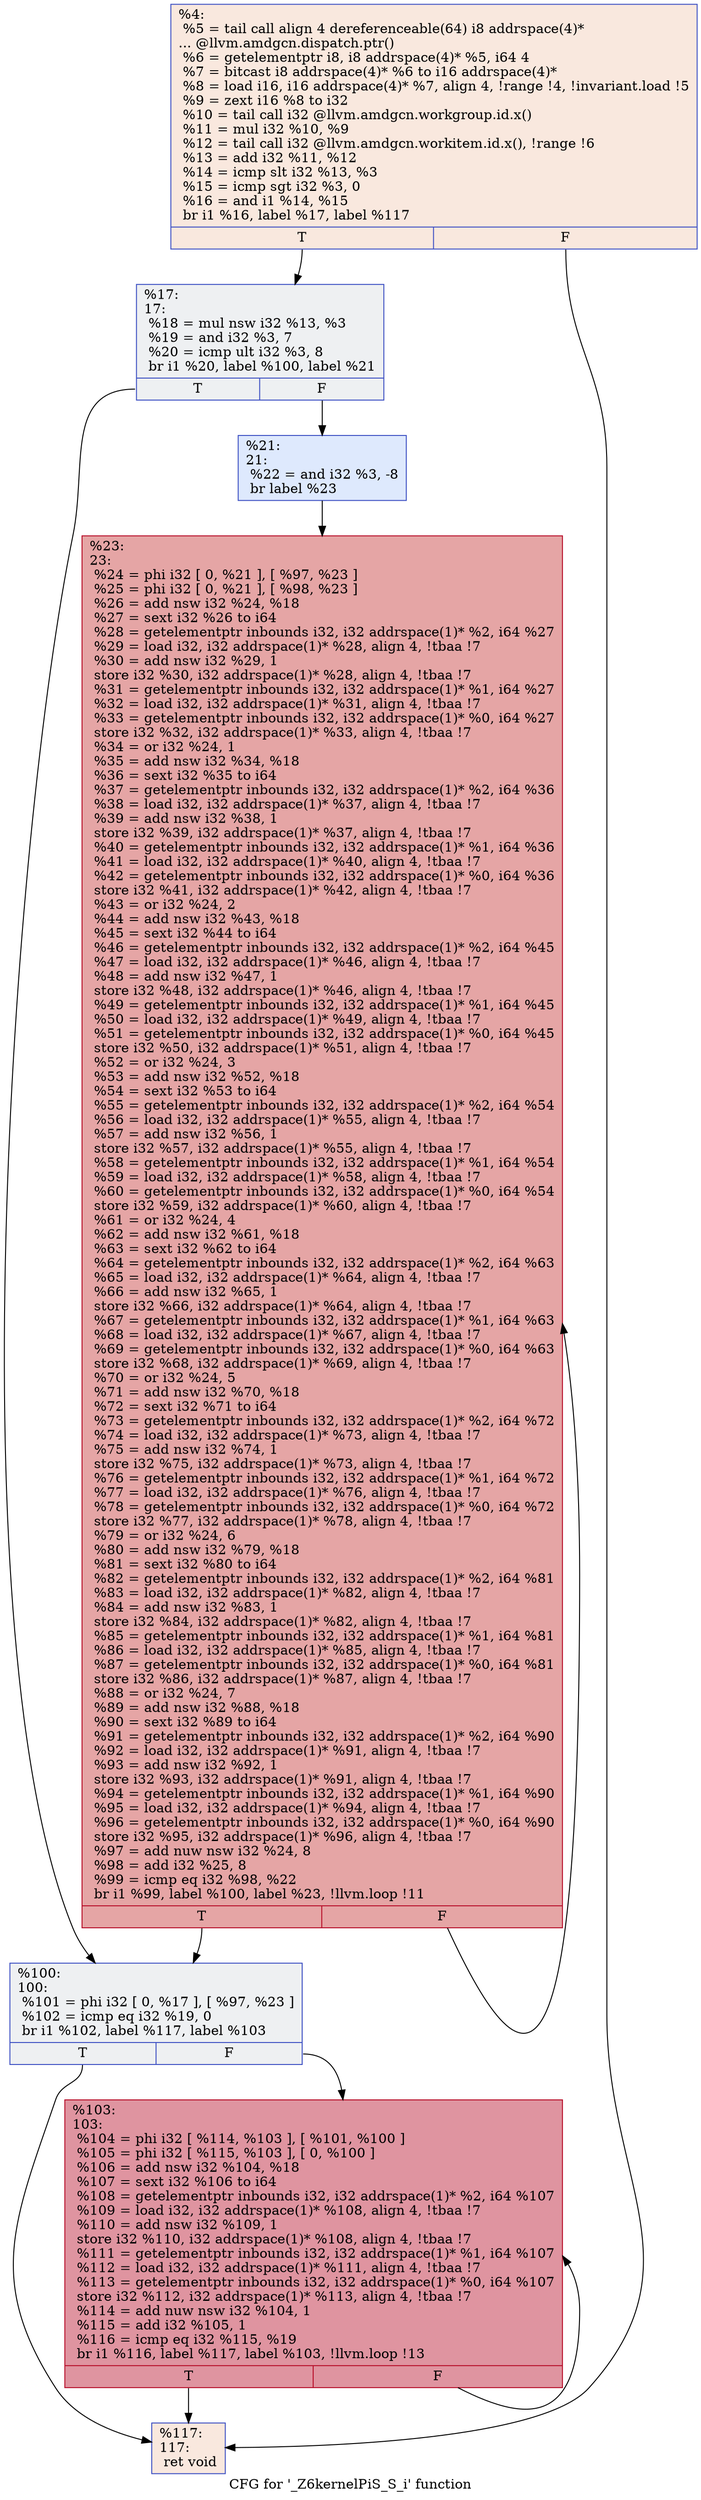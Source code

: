 digraph "CFG for '_Z6kernelPiS_S_i' function" {
	label="CFG for '_Z6kernelPiS_S_i' function";

	Node0x5c27620 [shape=record,color="#3d50c3ff", style=filled, fillcolor="#f2cab570",label="{%4:\l  %5 = tail call align 4 dereferenceable(64) i8 addrspace(4)*\l... @llvm.amdgcn.dispatch.ptr()\l  %6 = getelementptr i8, i8 addrspace(4)* %5, i64 4\l  %7 = bitcast i8 addrspace(4)* %6 to i16 addrspace(4)*\l  %8 = load i16, i16 addrspace(4)* %7, align 4, !range !4, !invariant.load !5\l  %9 = zext i16 %8 to i32\l  %10 = tail call i32 @llvm.amdgcn.workgroup.id.x()\l  %11 = mul i32 %10, %9\l  %12 = tail call i32 @llvm.amdgcn.workitem.id.x(), !range !6\l  %13 = add i32 %11, %12\l  %14 = icmp slt i32 %13, %3\l  %15 = icmp sgt i32 %3, 0\l  %16 = and i1 %14, %15\l  br i1 %16, label %17, label %117\l|{<s0>T|<s1>F}}"];
	Node0x5c27620:s0 -> Node0x5c28d60;
	Node0x5c27620:s1 -> Node0x5c29750;
	Node0x5c28d60 [shape=record,color="#3d50c3ff", style=filled, fillcolor="#d9dce170",label="{%17:\l17:                                               \l  %18 = mul nsw i32 %13, %3\l  %19 = and i32 %3, 7\l  %20 = icmp ult i32 %3, 8\l  br i1 %20, label %100, label %21\l|{<s0>T|<s1>F}}"];
	Node0x5c28d60:s0 -> Node0x5c29aa0;
	Node0x5c28d60:s1 -> Node0x5c29af0;
	Node0x5c29af0 [shape=record,color="#3d50c3ff", style=filled, fillcolor="#b5cdfa70",label="{%21:\l21:                                               \l  %22 = and i32 %3, -8\l  br label %23\l}"];
	Node0x5c29af0 -> Node0x5c29cf0;
	Node0x5c29cf0 [shape=record,color="#b70d28ff", style=filled, fillcolor="#c5333470",label="{%23:\l23:                                               \l  %24 = phi i32 [ 0, %21 ], [ %97, %23 ]\l  %25 = phi i32 [ 0, %21 ], [ %98, %23 ]\l  %26 = add nsw i32 %24, %18\l  %27 = sext i32 %26 to i64\l  %28 = getelementptr inbounds i32, i32 addrspace(1)* %2, i64 %27\l  %29 = load i32, i32 addrspace(1)* %28, align 4, !tbaa !7\l  %30 = add nsw i32 %29, 1\l  store i32 %30, i32 addrspace(1)* %28, align 4, !tbaa !7\l  %31 = getelementptr inbounds i32, i32 addrspace(1)* %1, i64 %27\l  %32 = load i32, i32 addrspace(1)* %31, align 4, !tbaa !7\l  %33 = getelementptr inbounds i32, i32 addrspace(1)* %0, i64 %27\l  store i32 %32, i32 addrspace(1)* %33, align 4, !tbaa !7\l  %34 = or i32 %24, 1\l  %35 = add nsw i32 %34, %18\l  %36 = sext i32 %35 to i64\l  %37 = getelementptr inbounds i32, i32 addrspace(1)* %2, i64 %36\l  %38 = load i32, i32 addrspace(1)* %37, align 4, !tbaa !7\l  %39 = add nsw i32 %38, 1\l  store i32 %39, i32 addrspace(1)* %37, align 4, !tbaa !7\l  %40 = getelementptr inbounds i32, i32 addrspace(1)* %1, i64 %36\l  %41 = load i32, i32 addrspace(1)* %40, align 4, !tbaa !7\l  %42 = getelementptr inbounds i32, i32 addrspace(1)* %0, i64 %36\l  store i32 %41, i32 addrspace(1)* %42, align 4, !tbaa !7\l  %43 = or i32 %24, 2\l  %44 = add nsw i32 %43, %18\l  %45 = sext i32 %44 to i64\l  %46 = getelementptr inbounds i32, i32 addrspace(1)* %2, i64 %45\l  %47 = load i32, i32 addrspace(1)* %46, align 4, !tbaa !7\l  %48 = add nsw i32 %47, 1\l  store i32 %48, i32 addrspace(1)* %46, align 4, !tbaa !7\l  %49 = getelementptr inbounds i32, i32 addrspace(1)* %1, i64 %45\l  %50 = load i32, i32 addrspace(1)* %49, align 4, !tbaa !7\l  %51 = getelementptr inbounds i32, i32 addrspace(1)* %0, i64 %45\l  store i32 %50, i32 addrspace(1)* %51, align 4, !tbaa !7\l  %52 = or i32 %24, 3\l  %53 = add nsw i32 %52, %18\l  %54 = sext i32 %53 to i64\l  %55 = getelementptr inbounds i32, i32 addrspace(1)* %2, i64 %54\l  %56 = load i32, i32 addrspace(1)* %55, align 4, !tbaa !7\l  %57 = add nsw i32 %56, 1\l  store i32 %57, i32 addrspace(1)* %55, align 4, !tbaa !7\l  %58 = getelementptr inbounds i32, i32 addrspace(1)* %1, i64 %54\l  %59 = load i32, i32 addrspace(1)* %58, align 4, !tbaa !7\l  %60 = getelementptr inbounds i32, i32 addrspace(1)* %0, i64 %54\l  store i32 %59, i32 addrspace(1)* %60, align 4, !tbaa !7\l  %61 = or i32 %24, 4\l  %62 = add nsw i32 %61, %18\l  %63 = sext i32 %62 to i64\l  %64 = getelementptr inbounds i32, i32 addrspace(1)* %2, i64 %63\l  %65 = load i32, i32 addrspace(1)* %64, align 4, !tbaa !7\l  %66 = add nsw i32 %65, 1\l  store i32 %66, i32 addrspace(1)* %64, align 4, !tbaa !7\l  %67 = getelementptr inbounds i32, i32 addrspace(1)* %1, i64 %63\l  %68 = load i32, i32 addrspace(1)* %67, align 4, !tbaa !7\l  %69 = getelementptr inbounds i32, i32 addrspace(1)* %0, i64 %63\l  store i32 %68, i32 addrspace(1)* %69, align 4, !tbaa !7\l  %70 = or i32 %24, 5\l  %71 = add nsw i32 %70, %18\l  %72 = sext i32 %71 to i64\l  %73 = getelementptr inbounds i32, i32 addrspace(1)* %2, i64 %72\l  %74 = load i32, i32 addrspace(1)* %73, align 4, !tbaa !7\l  %75 = add nsw i32 %74, 1\l  store i32 %75, i32 addrspace(1)* %73, align 4, !tbaa !7\l  %76 = getelementptr inbounds i32, i32 addrspace(1)* %1, i64 %72\l  %77 = load i32, i32 addrspace(1)* %76, align 4, !tbaa !7\l  %78 = getelementptr inbounds i32, i32 addrspace(1)* %0, i64 %72\l  store i32 %77, i32 addrspace(1)* %78, align 4, !tbaa !7\l  %79 = or i32 %24, 6\l  %80 = add nsw i32 %79, %18\l  %81 = sext i32 %80 to i64\l  %82 = getelementptr inbounds i32, i32 addrspace(1)* %2, i64 %81\l  %83 = load i32, i32 addrspace(1)* %82, align 4, !tbaa !7\l  %84 = add nsw i32 %83, 1\l  store i32 %84, i32 addrspace(1)* %82, align 4, !tbaa !7\l  %85 = getelementptr inbounds i32, i32 addrspace(1)* %1, i64 %81\l  %86 = load i32, i32 addrspace(1)* %85, align 4, !tbaa !7\l  %87 = getelementptr inbounds i32, i32 addrspace(1)* %0, i64 %81\l  store i32 %86, i32 addrspace(1)* %87, align 4, !tbaa !7\l  %88 = or i32 %24, 7\l  %89 = add nsw i32 %88, %18\l  %90 = sext i32 %89 to i64\l  %91 = getelementptr inbounds i32, i32 addrspace(1)* %2, i64 %90\l  %92 = load i32, i32 addrspace(1)* %91, align 4, !tbaa !7\l  %93 = add nsw i32 %92, 1\l  store i32 %93, i32 addrspace(1)* %91, align 4, !tbaa !7\l  %94 = getelementptr inbounds i32, i32 addrspace(1)* %1, i64 %90\l  %95 = load i32, i32 addrspace(1)* %94, align 4, !tbaa !7\l  %96 = getelementptr inbounds i32, i32 addrspace(1)* %0, i64 %90\l  store i32 %95, i32 addrspace(1)* %96, align 4, !tbaa !7\l  %97 = add nuw nsw i32 %24, 8\l  %98 = add i32 %25, 8\l  %99 = icmp eq i32 %98, %22\l  br i1 %99, label %100, label %23, !llvm.loop !11\l|{<s0>T|<s1>F}}"];
	Node0x5c29cf0:s0 -> Node0x5c29aa0;
	Node0x5c29cf0:s1 -> Node0x5c29cf0;
	Node0x5c29aa0 [shape=record,color="#3d50c3ff", style=filled, fillcolor="#d9dce170",label="{%100:\l100:                                              \l  %101 = phi i32 [ 0, %17 ], [ %97, %23 ]\l  %102 = icmp eq i32 %19, 0\l  br i1 %102, label %117, label %103\l|{<s0>T|<s1>F}}"];
	Node0x5c29aa0:s0 -> Node0x5c29750;
	Node0x5c29aa0:s1 -> Node0x5c2df40;
	Node0x5c2df40 [shape=record,color="#b70d28ff", style=filled, fillcolor="#b70d2870",label="{%103:\l103:                                              \l  %104 = phi i32 [ %114, %103 ], [ %101, %100 ]\l  %105 = phi i32 [ %115, %103 ], [ 0, %100 ]\l  %106 = add nsw i32 %104, %18\l  %107 = sext i32 %106 to i64\l  %108 = getelementptr inbounds i32, i32 addrspace(1)* %2, i64 %107\l  %109 = load i32, i32 addrspace(1)* %108, align 4, !tbaa !7\l  %110 = add nsw i32 %109, 1\l  store i32 %110, i32 addrspace(1)* %108, align 4, !tbaa !7\l  %111 = getelementptr inbounds i32, i32 addrspace(1)* %1, i64 %107\l  %112 = load i32, i32 addrspace(1)* %111, align 4, !tbaa !7\l  %113 = getelementptr inbounds i32, i32 addrspace(1)* %0, i64 %107\l  store i32 %112, i32 addrspace(1)* %113, align 4, !tbaa !7\l  %114 = add nuw nsw i32 %104, 1\l  %115 = add i32 %105, 1\l  %116 = icmp eq i32 %115, %19\l  br i1 %116, label %117, label %103, !llvm.loop !13\l|{<s0>T|<s1>F}}"];
	Node0x5c2df40:s0 -> Node0x5c29750;
	Node0x5c2df40:s1 -> Node0x5c2df40;
	Node0x5c29750 [shape=record,color="#3d50c3ff", style=filled, fillcolor="#f2cab570",label="{%117:\l117:                                              \l  ret void\l}"];
}
